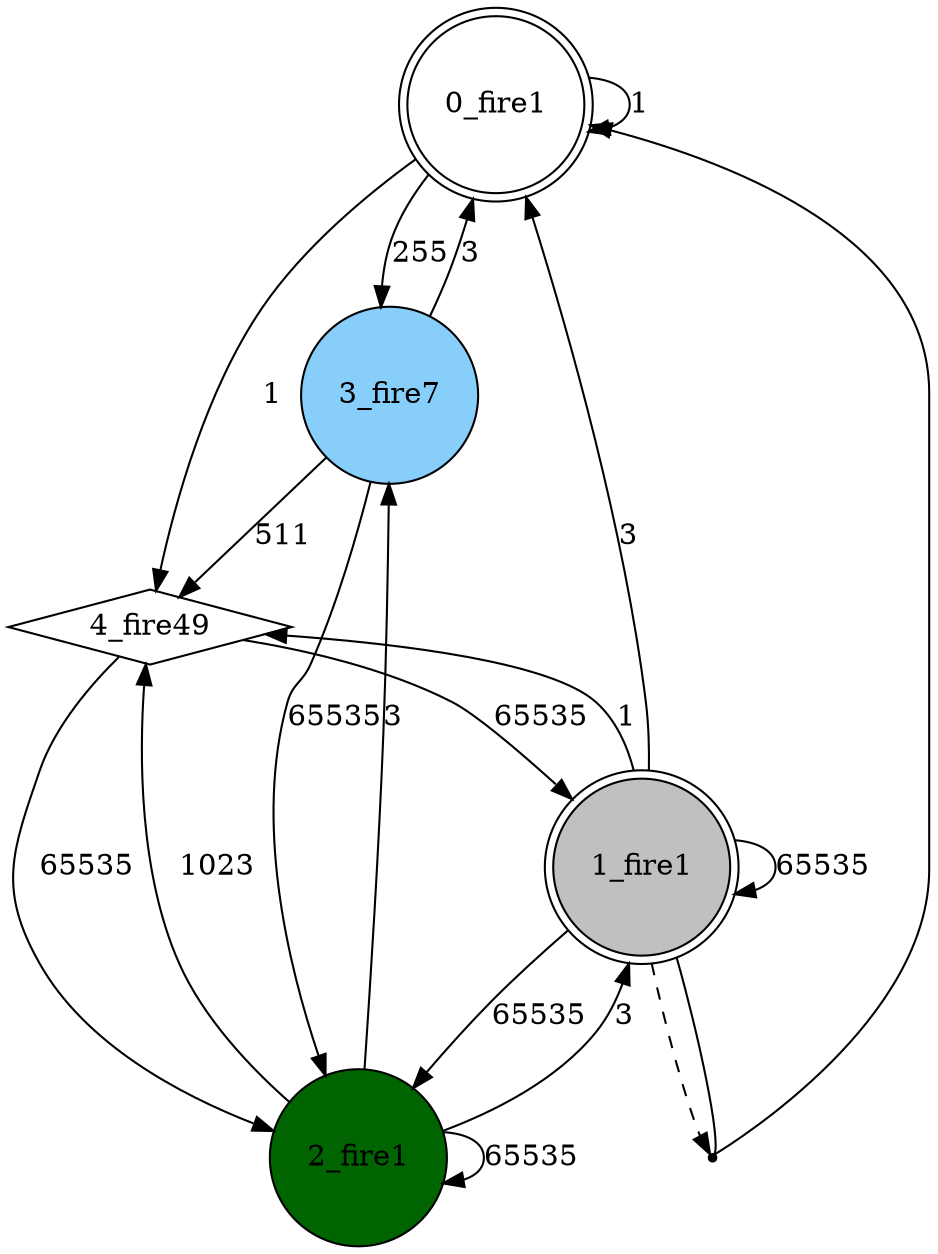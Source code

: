 digraph G {
 node[shape = circle]
0 [label="0_fire1",shape=doublecircle]
1 [label="1_fire1",shape=doublecircle, style=filled, fillcolor=gray]
2 [label="2_fire1",style=filled, fillcolor=darkgreen]
3 [label="3_fire7",style=filled, fillcolor=lightskyblue]
4 [label="4_fire49",shape=diamond]
2 -> 2 [label="65535"]
2 -> 1 [label="3"]
4 -> 1 [label="65535"]
2 -> 4 [label="1023"]
1 -> 2 [label="65535"]
8 [shape=point, label=""]
1 -> 8 [style=dashed] 
1 -> 8 [dir=none]
8 -> 0 
3 -> 2 [label="65535"]
0 -> 4 [label="1"]
1 -> 4 [label="1"]
0 -> 3 [label="255"]
3 -> 4 [label="511"]
3 -> 0 [label="3"]
2 -> 3 [label="3"]
1 -> 1 [label="65535"]
0 -> 0 [label="1"]
4 -> 2 [label="65535"]
1 -> 0 [label="3"]
}
